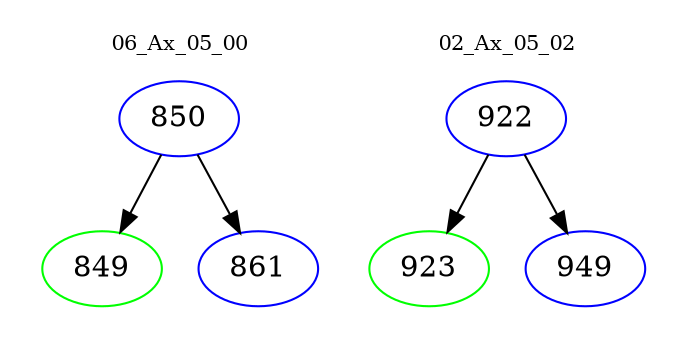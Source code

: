 digraph{
subgraph cluster_0 {
color = white
label = "06_Ax_05_00";
fontsize=10;
T0_850 [label="850", color="blue"]
T0_850 -> T0_849 [color="black"]
T0_849 [label="849", color="green"]
T0_850 -> T0_861 [color="black"]
T0_861 [label="861", color="blue"]
}
subgraph cluster_1 {
color = white
label = "02_Ax_05_02";
fontsize=10;
T1_922 [label="922", color="blue"]
T1_922 -> T1_923 [color="black"]
T1_923 [label="923", color="green"]
T1_922 -> T1_949 [color="black"]
T1_949 [label="949", color="blue"]
}
}
